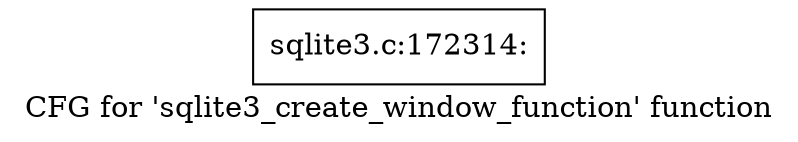 digraph "CFG for 'sqlite3_create_window_function' function" {
	label="CFG for 'sqlite3_create_window_function' function";

	Node0x55c0f6a12990 [shape=record,label="{sqlite3.c:172314:}"];
}
